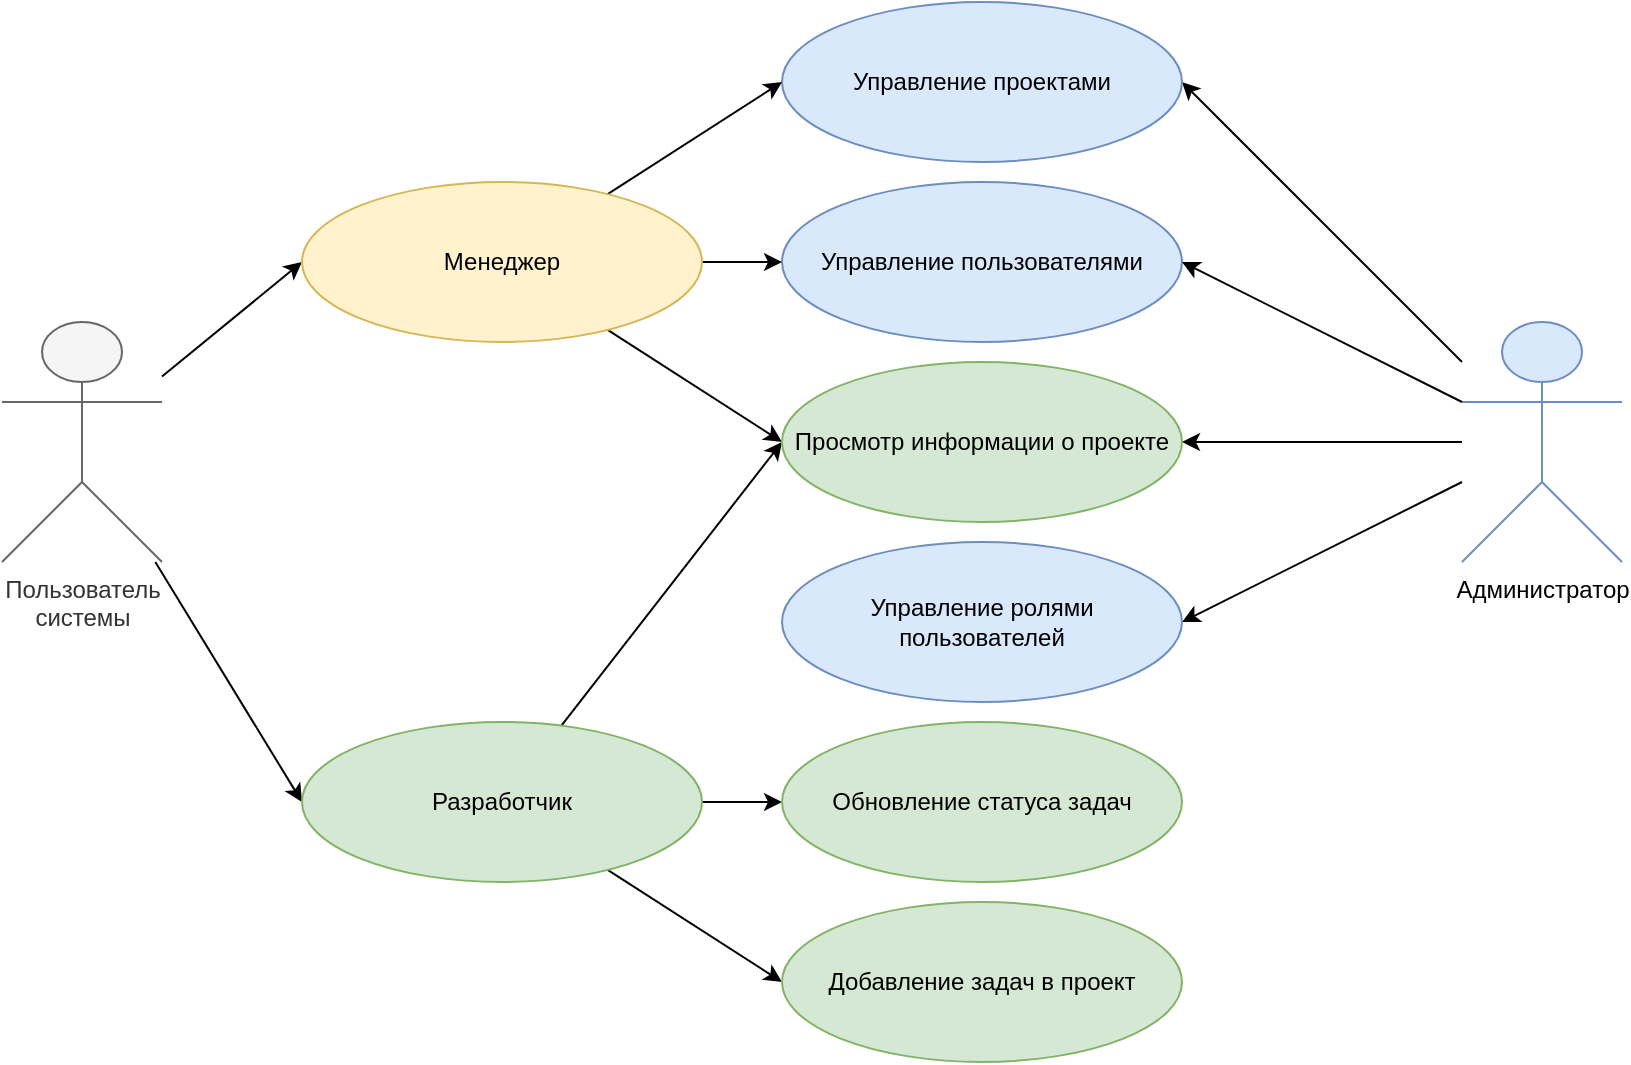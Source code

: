 <mxfile version="23.1.5" type="device">
  <diagram name="Страница — 1" id="o3YoSdVj7JrO2BulKwtw">
    <mxGraphModel dx="1450" dy="1021" grid="1" gridSize="10" guides="1" tooltips="1" connect="1" arrows="1" fold="1" page="0" pageScale="1" pageWidth="827" pageHeight="1169" math="0" shadow="0">
      <root>
        <mxCell id="0" />
        <mxCell id="1" parent="0" />
        <mxCell id="ZaRvYdXMQcDDwF8NbGuL-29" style="rounded=0;orthogonalLoop=1;jettySize=auto;html=1;entryX=1;entryY=0.5;entryDx=0;entryDy=0;" parent="1" source="gMsG1KRbTEmaOiDUdcrw-1" target="gMsG1KRbTEmaOiDUdcrw-4" edge="1">
          <mxGeometry relative="1" as="geometry" />
        </mxCell>
        <mxCell id="ZaRvYdXMQcDDwF8NbGuL-31" style="rounded=0;orthogonalLoop=1;jettySize=auto;html=1;entryX=1;entryY=0.5;entryDx=0;entryDy=0;" parent="1" source="gMsG1KRbTEmaOiDUdcrw-1" target="ZaRvYdXMQcDDwF8NbGuL-30" edge="1">
          <mxGeometry relative="1" as="geometry" />
        </mxCell>
        <mxCell id="AaQi-Z2t5KPC6FOXEwrR-10" style="rounded=0;orthogonalLoop=1;jettySize=auto;html=1;entryX=1;entryY=0.5;entryDx=0;entryDy=0;" parent="1" source="gMsG1KRbTEmaOiDUdcrw-1" target="ZaRvYdXMQcDDwF8NbGuL-19" edge="1">
          <mxGeometry relative="1" as="geometry" />
        </mxCell>
        <mxCell id="gMsG1KRbTEmaOiDUdcrw-1" value="Администратор " style="shape=umlActor;verticalLabelPosition=bottom;verticalAlign=top;html=1;outlineConnect=0;fillColor=#dae8fc;strokeColor=#6c8ebf;" parent="1" vertex="1">
          <mxGeometry x="700" y="-20" width="80" height="120" as="geometry" />
        </mxCell>
        <mxCell id="gMsG1KRbTEmaOiDUdcrw-3" value="Управление пользователями" style="ellipse;whiteSpace=wrap;html=1;fillColor=#dae8fc;strokeColor=#6c8ebf;" parent="1" vertex="1">
          <mxGeometry x="360" y="-90" width="200" height="80" as="geometry" />
        </mxCell>
        <mxCell id="gMsG1KRbTEmaOiDUdcrw-4" value="Управление проектами" style="ellipse;whiteSpace=wrap;html=1;fillColor=#dae8fc;strokeColor=#6c8ebf;" parent="1" vertex="1">
          <mxGeometry x="360" y="-180" width="200" height="80" as="geometry" />
        </mxCell>
        <mxCell id="ZaRvYdXMQcDDwF8NbGuL-7" style="rounded=0;orthogonalLoop=1;jettySize=auto;html=1;entryX=0;entryY=0.5;entryDx=0;entryDy=0;" parent="1" source="gMsG1KRbTEmaOiDUdcrw-15" target="ZaRvYdXMQcDDwF8NbGuL-1" edge="1">
          <mxGeometry relative="1" as="geometry" />
        </mxCell>
        <mxCell id="ZaRvYdXMQcDDwF8NbGuL-8" style="rounded=0;orthogonalLoop=1;jettySize=auto;html=1;entryX=0;entryY=0.5;entryDx=0;entryDy=0;" parent="1" source="gMsG1KRbTEmaOiDUdcrw-15" target="ZaRvYdXMQcDDwF8NbGuL-3" edge="1">
          <mxGeometry relative="1" as="geometry" />
        </mxCell>
        <mxCell id="gMsG1KRbTEmaOiDUdcrw-15" value="Пользователь &lt;br&gt;системы" style="shape=umlActor;verticalLabelPosition=bottom;verticalAlign=top;html=1;outlineConnect=0;fillColor=#f5f5f5;fontColor=#333333;strokeColor=#666666;" parent="1" vertex="1">
          <mxGeometry x="-30" y="-20" width="80" height="120" as="geometry" />
        </mxCell>
        <mxCell id="AaQi-Z2t5KPC6FOXEwrR-13" style="rounded=0;orthogonalLoop=1;jettySize=auto;html=1;entryX=0;entryY=0.5;entryDx=0;entryDy=0;" parent="1" source="ZaRvYdXMQcDDwF8NbGuL-1" target="gMsG1KRbTEmaOiDUdcrw-4" edge="1">
          <mxGeometry relative="1" as="geometry" />
        </mxCell>
        <mxCell id="AaQi-Z2t5KPC6FOXEwrR-14" style="rounded=0;orthogonalLoop=1;jettySize=auto;html=1;entryX=0;entryY=0.5;entryDx=0;entryDy=0;" parent="1" source="ZaRvYdXMQcDDwF8NbGuL-1" target="ZaRvYdXMQcDDwF8NbGuL-19" edge="1">
          <mxGeometry relative="1" as="geometry" />
        </mxCell>
        <mxCell id="AaQi-Z2t5KPC6FOXEwrR-16" style="rounded=0;orthogonalLoop=1;jettySize=auto;html=1;entryX=0;entryY=0.5;entryDx=0;entryDy=0;" parent="1" source="ZaRvYdXMQcDDwF8NbGuL-1" target="gMsG1KRbTEmaOiDUdcrw-3" edge="1">
          <mxGeometry relative="1" as="geometry" />
        </mxCell>
        <mxCell id="ZaRvYdXMQcDDwF8NbGuL-1" value="Менеджер " style="ellipse;whiteSpace=wrap;html=1;fillColor=#fff2cc;strokeColor=#d6b656;" parent="1" vertex="1">
          <mxGeometry x="120" y="-90" width="200" height="80" as="geometry" />
        </mxCell>
        <mxCell id="ZaRvYdXMQcDDwF8NbGuL-21" style="rounded=0;orthogonalLoop=1;jettySize=auto;html=1;entryX=0;entryY=0.5;entryDx=0;entryDy=0;" parent="1" source="ZaRvYdXMQcDDwF8NbGuL-3" target="ZaRvYdXMQcDDwF8NbGuL-19" edge="1">
          <mxGeometry relative="1" as="geometry" />
        </mxCell>
        <mxCell id="ZaRvYdXMQcDDwF8NbGuL-22" style="rounded=0;orthogonalLoop=1;jettySize=auto;html=1;" parent="1" source="ZaRvYdXMQcDDwF8NbGuL-3" target="ZaRvYdXMQcDDwF8NbGuL-20" edge="1">
          <mxGeometry relative="1" as="geometry" />
        </mxCell>
        <mxCell id="ZaRvYdXMQcDDwF8NbGuL-33" style="rounded=0;orthogonalLoop=1;jettySize=auto;html=1;entryX=0;entryY=0.5;entryDx=0;entryDy=0;" parent="1" source="ZaRvYdXMQcDDwF8NbGuL-3" target="ZaRvYdXMQcDDwF8NbGuL-32" edge="1">
          <mxGeometry relative="1" as="geometry" />
        </mxCell>
        <mxCell id="ZaRvYdXMQcDDwF8NbGuL-3" value="Разработчик" style="ellipse;whiteSpace=wrap;html=1;fillColor=#d5e8d4;strokeColor=#82b366;" parent="1" vertex="1">
          <mxGeometry x="120" y="180" width="200" height="80" as="geometry" />
        </mxCell>
        <mxCell id="ZaRvYdXMQcDDwF8NbGuL-19" value="Просмотр информации о проекте" style="ellipse;whiteSpace=wrap;html=1;fillColor=#d5e8d4;strokeColor=#82b366;" parent="1" vertex="1">
          <mxGeometry x="360" width="200" height="80" as="geometry" />
        </mxCell>
        <mxCell id="ZaRvYdXMQcDDwF8NbGuL-20" value="Обновление статуса задач" style="ellipse;whiteSpace=wrap;html=1;fillColor=#d5e8d4;strokeColor=#82b366;" parent="1" vertex="1">
          <mxGeometry x="360" y="180" width="200" height="80" as="geometry" />
        </mxCell>
        <mxCell id="ZaRvYdXMQcDDwF8NbGuL-28" style="rounded=0;orthogonalLoop=1;jettySize=auto;html=1;entryX=1;entryY=0.5;entryDx=0;entryDy=0;" parent="1" source="gMsG1KRbTEmaOiDUdcrw-1" target="gMsG1KRbTEmaOiDUdcrw-3" edge="1">
          <mxGeometry relative="1" as="geometry" />
        </mxCell>
        <mxCell id="ZaRvYdXMQcDDwF8NbGuL-30" value="Управление ролями &lt;br&gt;пользователей" style="ellipse;whiteSpace=wrap;html=1;fillColor=#dae8fc;strokeColor=#6c8ebf;" parent="1" vertex="1">
          <mxGeometry x="360" y="90" width="200" height="80" as="geometry" />
        </mxCell>
        <mxCell id="ZaRvYdXMQcDDwF8NbGuL-32" value="Добавление задач в проект" style="ellipse;whiteSpace=wrap;html=1;fillColor=#d5e8d4;strokeColor=#82b366;" parent="1" vertex="1">
          <mxGeometry x="360" y="270" width="200" height="80" as="geometry" />
        </mxCell>
      </root>
    </mxGraphModel>
  </diagram>
</mxfile>
